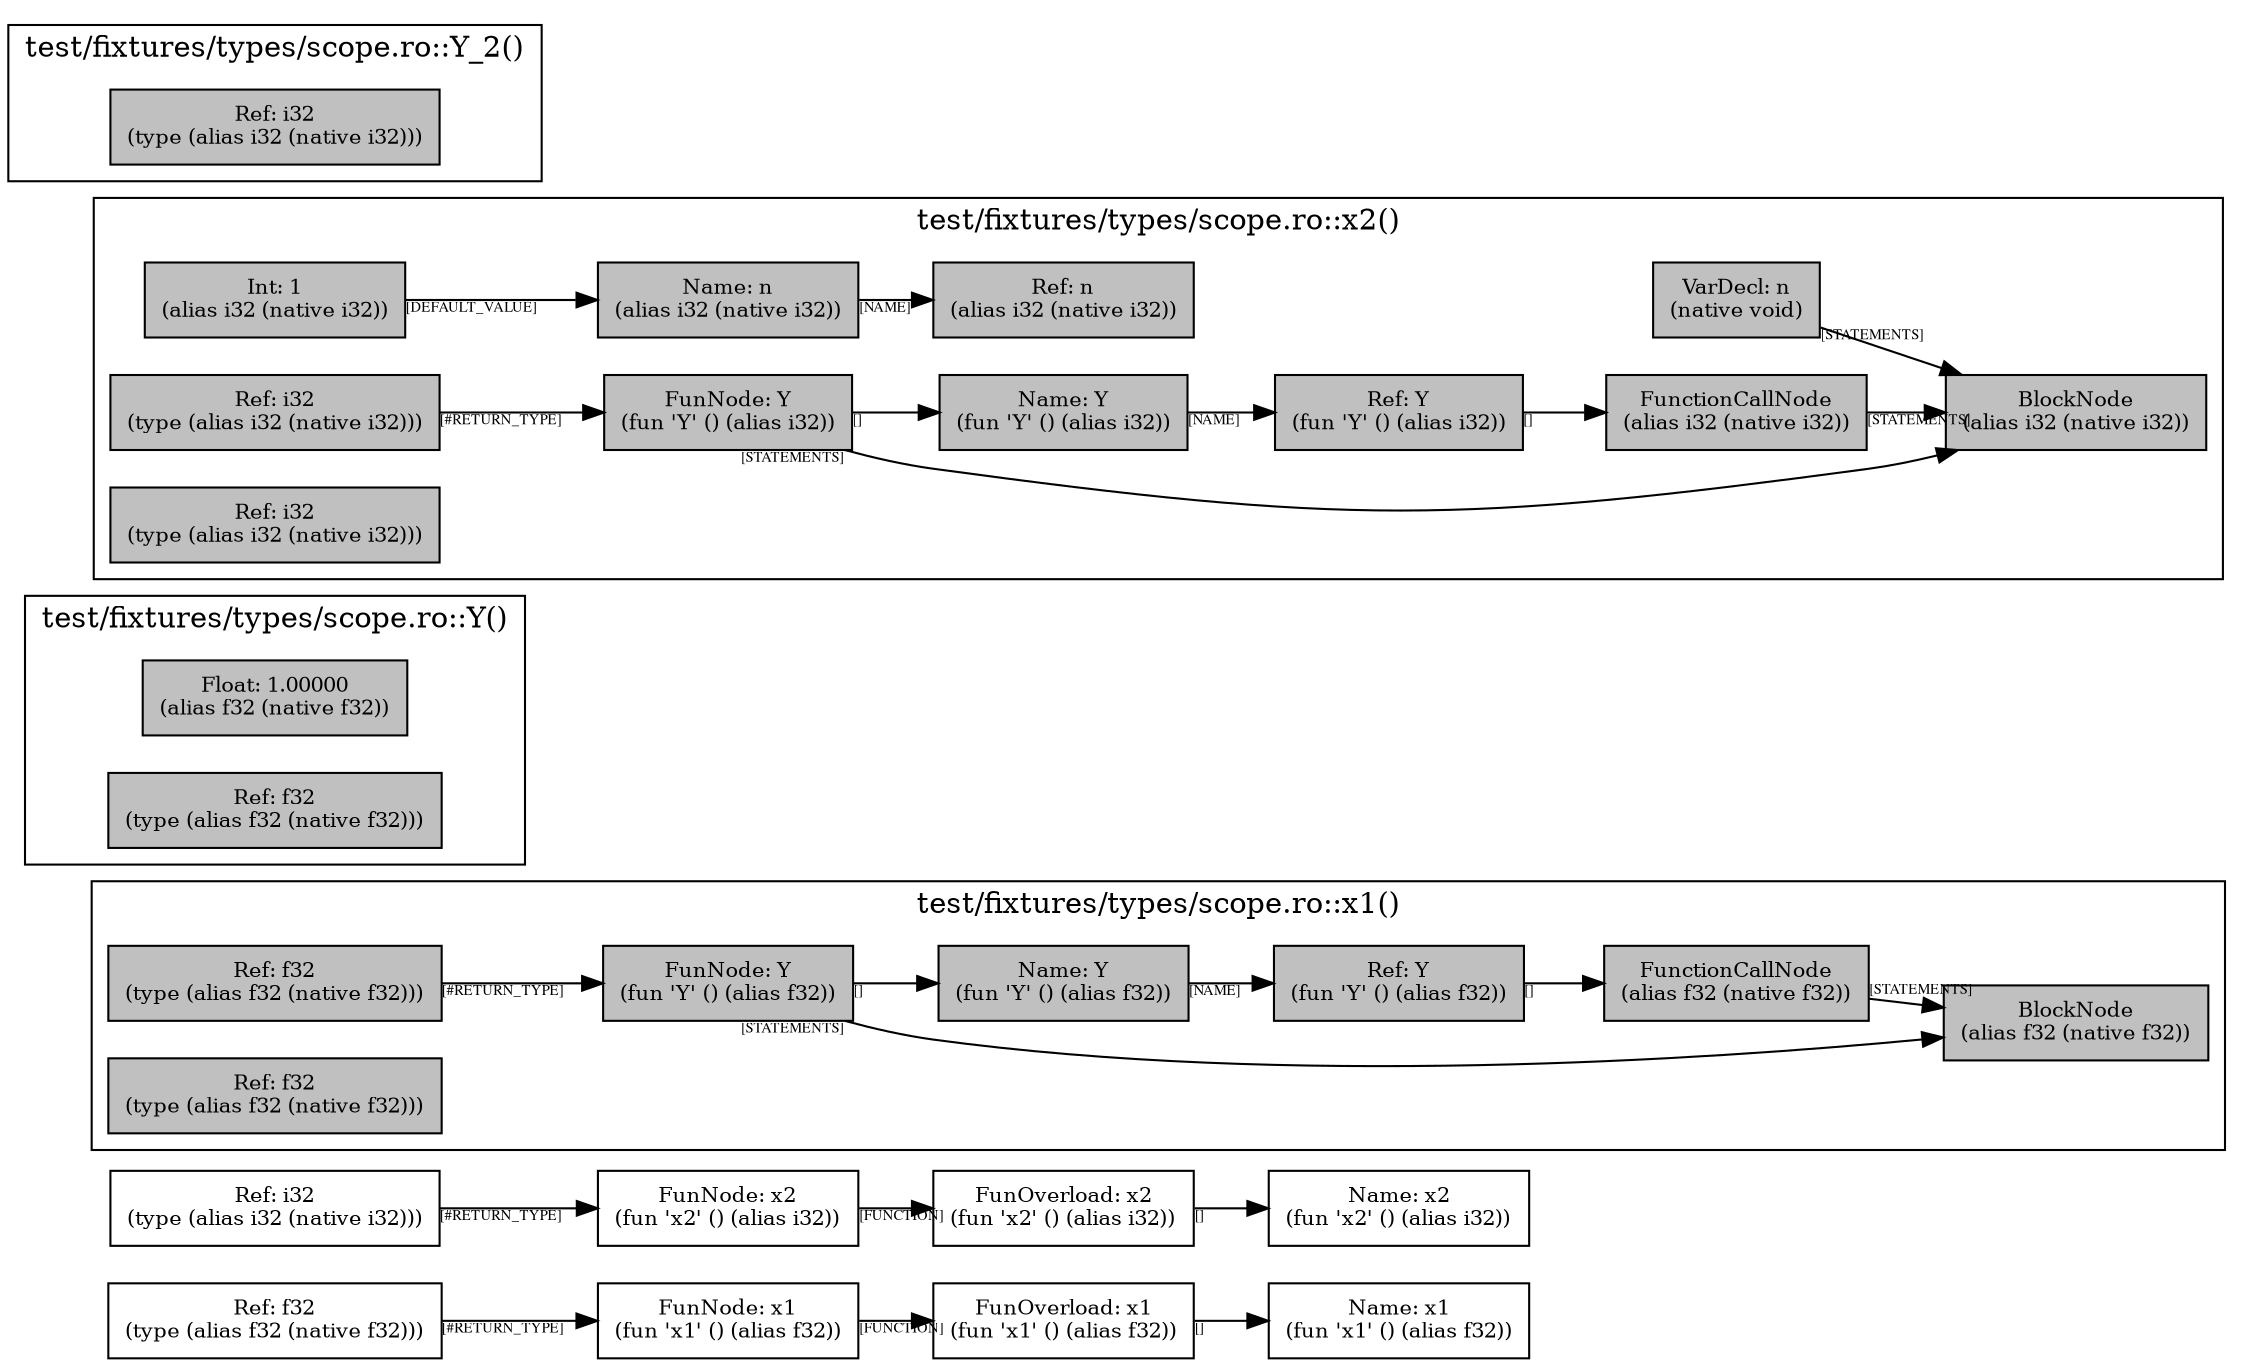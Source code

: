 digraph Document {
  node [shape=box,fontsize=10]; rankdir=LR;
  1 [label="FunOverload: x1\n(fun 'x1' () (alias f32))", fillcolor=grey];
  2 [label="FunNode: x1\n(fun 'x1' () (alias f32))", fillcolor=grey];
  3 [label="Ref: f32\n(type (alias f32 (native f32)))", fillcolor=grey];
  4 [label="Name: x1\n(fun 'x1' () (alias f32))", fillcolor=grey];
  5 [label="FunOverload: x2\n(fun 'x2' () (alias i32))", fillcolor=grey];
  6 [label="FunNode: x2\n(fun 'x2' () (alias i32))", fillcolor=grey];
  7 [label="Ref: i32\n(type (alias i32 (native i32)))", fillcolor=grey];
  8 [label="Name: x2\n(fun 'x2' () (alias i32))", fillcolor=grey];
  subgraph cluster0 { rankdir=TB;
    node [style=filled, fillcolor=grey];
    9 [label="BlockNode\n(alias f32 (native f32))", fillcolor=grey];
    10 [label="FunNode: Y\n(fun 'Y' () (alias f32))", fillcolor=grey];
    11 [label="Ref: f32\n(type (alias f32 (native f32)))", fillcolor=grey];
    12 [label="Name: Y\n(fun 'Y' () (alias f32))", fillcolor=grey];
    13 [label="FunctionCallNode\n(alias f32 (native f32))", fillcolor=grey];
    14 [label="Ref: Y\n(fun 'Y' () (alias f32))", fillcolor=grey];
    15 [label="Ref: f32\n(type (alias f32 (native f32)))", fillcolor=grey];
    10 -> 12[taillabel="[]" fontname="times" fontsize = 7 color="black" ];
    10 -> 9[taillabel="[STATEMENTS]" fontname="times" fontsize = 7 color="black" ];
    11 -> 10[taillabel="[#RETURN_TYPE]" fontname="times" fontsize = 7 color="black" ];
    12 -> 14[taillabel="[NAME]" fontname="times" fontsize = 7 color="black" ];
    13 -> 9[taillabel="[STATEMENTS]" fontname="times" fontsize = 7 color="black" ];
    14 -> 13[taillabel="[]" fontname="times" fontsize = 7 color="black" ];
  label="test/fixtures/types/scope.ro::x1()";
}
  subgraph cluster1 { rankdir=TB;
    node [style=filled, fillcolor=grey];
    16 [label="Float: 1.00000\n(alias f32 (native f32))", fillcolor=grey];
    17 [label="Ref: f32\n(type (alias f32 (native f32)))", fillcolor=grey];
  label="test/fixtures/types/scope.ro::Y()";
}
  subgraph cluster2 { rankdir=TB;
    node [style=filled, fillcolor=grey];
    18 [label="BlockNode\n(alias i32 (native i32))", fillcolor=grey];
    19 [label="VarDecl: n\n(native void)", fillcolor=grey];
    20 [label="Name: n\n(alias i32 (native i32))", fillcolor=grey];
    21 [label="Int: 1\n(alias i32 (native i32))", fillcolor=grey];
    22 [label="FunNode: Y\n(fun 'Y' () (alias i32))", fillcolor=grey];
    23 [label="Ref: i32\n(type (alias i32 (native i32)))", fillcolor=grey];
    24 [label="Name: Y\n(fun 'Y' () (alias i32))", fillcolor=grey];
    25 [label="FunctionCallNode\n(alias i32 (native i32))", fillcolor=grey];
    26 [label="Ref: Y\n(fun 'Y' () (alias i32))", fillcolor=grey];
    27 [label="Ref: i32\n(type (alias i32 (native i32)))", fillcolor=grey];
    19 -> 18[taillabel="[STATEMENTS]" fontname="times" fontsize = 7 color="black" ];
    20 -> 28[taillabel="[NAME]" fontname="times" fontsize = 7 color="black" ];
    21 -> 20[taillabel="[DEFAULT_VALUE]" fontname="times" fontsize = 7 color="black" ];
    22 -> 24[taillabel="[]" fontname="times" fontsize = 7 color="black" ];
    22 -> 18[taillabel="[STATEMENTS]" fontname="times" fontsize = 7 color="black" ];
    23 -> 22[taillabel="[#RETURN_TYPE]" fontname="times" fontsize = 7 color="black" ];
    24 -> 26[taillabel="[NAME]" fontname="times" fontsize = 7 color="black" ];
    25 -> 18[taillabel="[STATEMENTS]" fontname="times" fontsize = 7 color="black" ];
    26 -> 25[taillabel="[]" fontname="times" fontsize = 7 color="black" ];
  label="test/fixtures/types/scope.ro::x2()";
}
  subgraph cluster3 { rankdir=TB;
    node [style=filled, fillcolor=grey];
    28 [label="Ref: n\n(alias i32 (native i32))", fillcolor=grey];
    29 [label="Ref: i32\n(type (alias i32 (native i32)))", fillcolor=grey];
  label="test/fixtures/types/scope.ro::Y_2()";
}
  1 -> 4[taillabel="[]" fontname="times" fontsize = 7 color="black" ];
  2 -> 1[taillabel="[FUNCTION]" fontname="times" fontsize = 7 color="black" ];
  3 -> 2[taillabel="[#RETURN_TYPE]" fontname="times" fontsize = 7 color="black" ];
  5 -> 8[taillabel="[]" fontname="times" fontsize = 7 color="black" ];
  6 -> 5[taillabel="[FUNCTION]" fontname="times" fontsize = 7 color="black" ];
  7 -> 6[taillabel="[#RETURN_TYPE]" fontname="times" fontsize = 7 color="black" ];
  label="";
}

